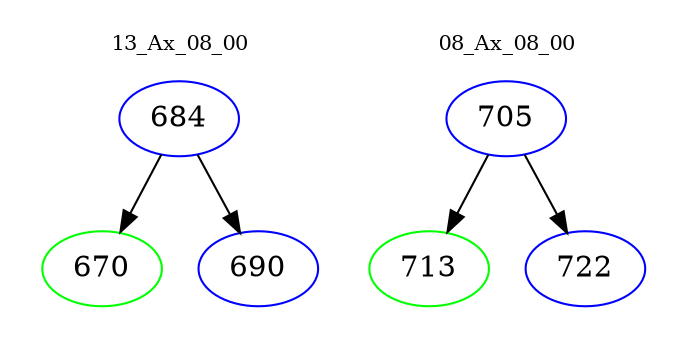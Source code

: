 digraph{
subgraph cluster_0 {
color = white
label = "13_Ax_08_00";
fontsize=10;
T0_684 [label="684", color="blue"]
T0_684 -> T0_670 [color="black"]
T0_670 [label="670", color="green"]
T0_684 -> T0_690 [color="black"]
T0_690 [label="690", color="blue"]
}
subgraph cluster_1 {
color = white
label = "08_Ax_08_00";
fontsize=10;
T1_705 [label="705", color="blue"]
T1_705 -> T1_713 [color="black"]
T1_713 [label="713", color="green"]
T1_705 -> T1_722 [color="black"]
T1_722 [label="722", color="blue"]
}
}
